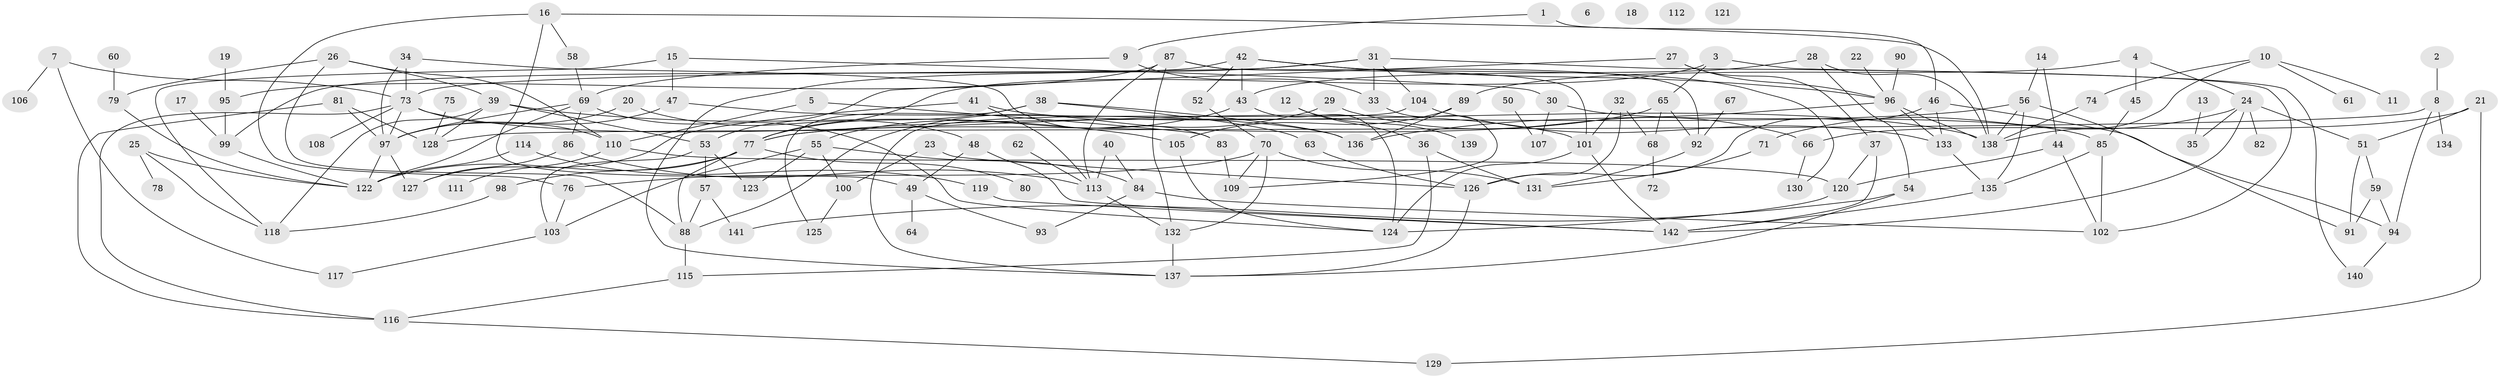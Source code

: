// Generated by graph-tools (version 1.1) at 2025/25/03/09/25 03:25:16]
// undirected, 142 vertices, 217 edges
graph export_dot {
graph [start="1"]
  node [color=gray90,style=filled];
  1;
  2;
  3;
  4;
  5;
  6;
  7;
  8;
  9;
  10;
  11;
  12;
  13;
  14;
  15;
  16;
  17;
  18;
  19;
  20;
  21;
  22;
  23;
  24;
  25;
  26;
  27;
  28;
  29;
  30;
  31;
  32;
  33;
  34;
  35;
  36;
  37;
  38;
  39;
  40;
  41;
  42;
  43;
  44;
  45;
  46;
  47;
  48;
  49;
  50;
  51;
  52;
  53;
  54;
  55;
  56;
  57;
  58;
  59;
  60;
  61;
  62;
  63;
  64;
  65;
  66;
  67;
  68;
  69;
  70;
  71;
  72;
  73;
  74;
  75;
  76;
  77;
  78;
  79;
  80;
  81;
  82;
  83;
  84;
  85;
  86;
  87;
  88;
  89;
  90;
  91;
  92;
  93;
  94;
  95;
  96;
  97;
  98;
  99;
  100;
  101;
  102;
  103;
  104;
  105;
  106;
  107;
  108;
  109;
  110;
  111;
  112;
  113;
  114;
  115;
  116;
  117;
  118;
  119;
  120;
  121;
  122;
  123;
  124;
  125;
  126;
  127;
  128;
  129;
  130;
  131;
  132;
  133;
  134;
  135;
  136;
  137;
  138;
  139;
  140;
  141;
  142;
  1 -- 9;
  1 -- 46;
  2 -- 8;
  3 -- 65;
  3 -- 77;
  3 -- 140;
  4 -- 24;
  4 -- 45;
  4 -- 89;
  5 -- 83;
  5 -- 110;
  7 -- 73;
  7 -- 106;
  7 -- 117;
  8 -- 94;
  8 -- 128;
  8 -- 134;
  9 -- 33;
  9 -- 69;
  10 -- 11;
  10 -- 61;
  10 -- 74;
  10 -- 138;
  12 -- 36;
  12 -- 139;
  13 -- 35;
  14 -- 44;
  14 -- 56;
  15 -- 30;
  15 -- 47;
  15 -- 118;
  16 -- 49;
  16 -- 58;
  16 -- 76;
  16 -- 138;
  17 -- 99;
  19 -- 95;
  20 -- 48;
  20 -- 97;
  21 -- 51;
  21 -- 66;
  21 -- 129;
  22 -- 96;
  23 -- 100;
  23 -- 126;
  24 -- 35;
  24 -- 51;
  24 -- 71;
  24 -- 82;
  24 -- 142;
  25 -- 78;
  25 -- 118;
  25 -- 122;
  26 -- 39;
  26 -- 79;
  26 -- 88;
  26 -- 110;
  27 -- 37;
  27 -- 53;
  27 -- 96;
  28 -- 43;
  28 -- 54;
  28 -- 138;
  29 -- 66;
  29 -- 88;
  30 -- 85;
  30 -- 107;
  31 -- 33;
  31 -- 73;
  31 -- 102;
  31 -- 104;
  31 -- 137;
  32 -- 68;
  32 -- 101;
  32 -- 126;
  33 -- 109;
  34 -- 73;
  34 -- 83;
  34 -- 97;
  36 -- 115;
  36 -- 131;
  37 -- 120;
  37 -- 142;
  38 -- 63;
  38 -- 77;
  38 -- 125;
  38 -- 136;
  39 -- 53;
  39 -- 105;
  39 -- 118;
  39 -- 128;
  40 -- 84;
  40 -- 113;
  41 -- 113;
  41 -- 127;
  41 -- 138;
  42 -- 43;
  42 -- 52;
  42 -- 96;
  42 -- 99;
  42 -- 130;
  43 -- 55;
  43 -- 124;
  44 -- 102;
  44 -- 120;
  45 -- 85;
  46 -- 94;
  46 -- 126;
  46 -- 133;
  47 -- 97;
  47 -- 136;
  48 -- 49;
  48 -- 142;
  49 -- 64;
  49 -- 93;
  50 -- 107;
  51 -- 59;
  51 -- 91;
  52 -- 70;
  53 -- 57;
  53 -- 103;
  53 -- 123;
  54 -- 137;
  54 -- 141;
  55 -- 84;
  55 -- 100;
  55 -- 103;
  55 -- 123;
  56 -- 77;
  56 -- 91;
  56 -- 135;
  56 -- 138;
  57 -- 88;
  57 -- 141;
  58 -- 69;
  59 -- 91;
  59 -- 94;
  60 -- 79;
  62 -- 113;
  63 -- 126;
  65 -- 68;
  65 -- 77;
  65 -- 92;
  66 -- 130;
  67 -- 92;
  68 -- 72;
  69 -- 86;
  69 -- 97;
  69 -- 122;
  69 -- 124;
  70 -- 76;
  70 -- 109;
  70 -- 131;
  70 -- 132;
  71 -- 131;
  73 -- 97;
  73 -- 101;
  73 -- 108;
  73 -- 110;
  73 -- 116;
  74 -- 138;
  75 -- 128;
  76 -- 103;
  77 -- 80;
  77 -- 88;
  77 -- 98;
  77 -- 122;
  79 -- 122;
  81 -- 97;
  81 -- 116;
  81 -- 128;
  83 -- 109;
  84 -- 93;
  84 -- 102;
  85 -- 102;
  85 -- 135;
  86 -- 113;
  86 -- 127;
  87 -- 92;
  87 -- 95;
  87 -- 101;
  87 -- 113;
  87 -- 132;
  88 -- 115;
  89 -- 105;
  89 -- 136;
  90 -- 96;
  92 -- 131;
  94 -- 140;
  95 -- 99;
  96 -- 133;
  96 -- 136;
  96 -- 138;
  97 -- 122;
  97 -- 127;
  98 -- 118;
  99 -- 122;
  100 -- 125;
  101 -- 124;
  101 -- 142;
  103 -- 117;
  104 -- 133;
  104 -- 137;
  105 -- 124;
  110 -- 111;
  110 -- 120;
  113 -- 132;
  114 -- 119;
  114 -- 122;
  115 -- 116;
  116 -- 129;
  119 -- 142;
  120 -- 124;
  126 -- 137;
  132 -- 137;
  133 -- 135;
  135 -- 142;
}
